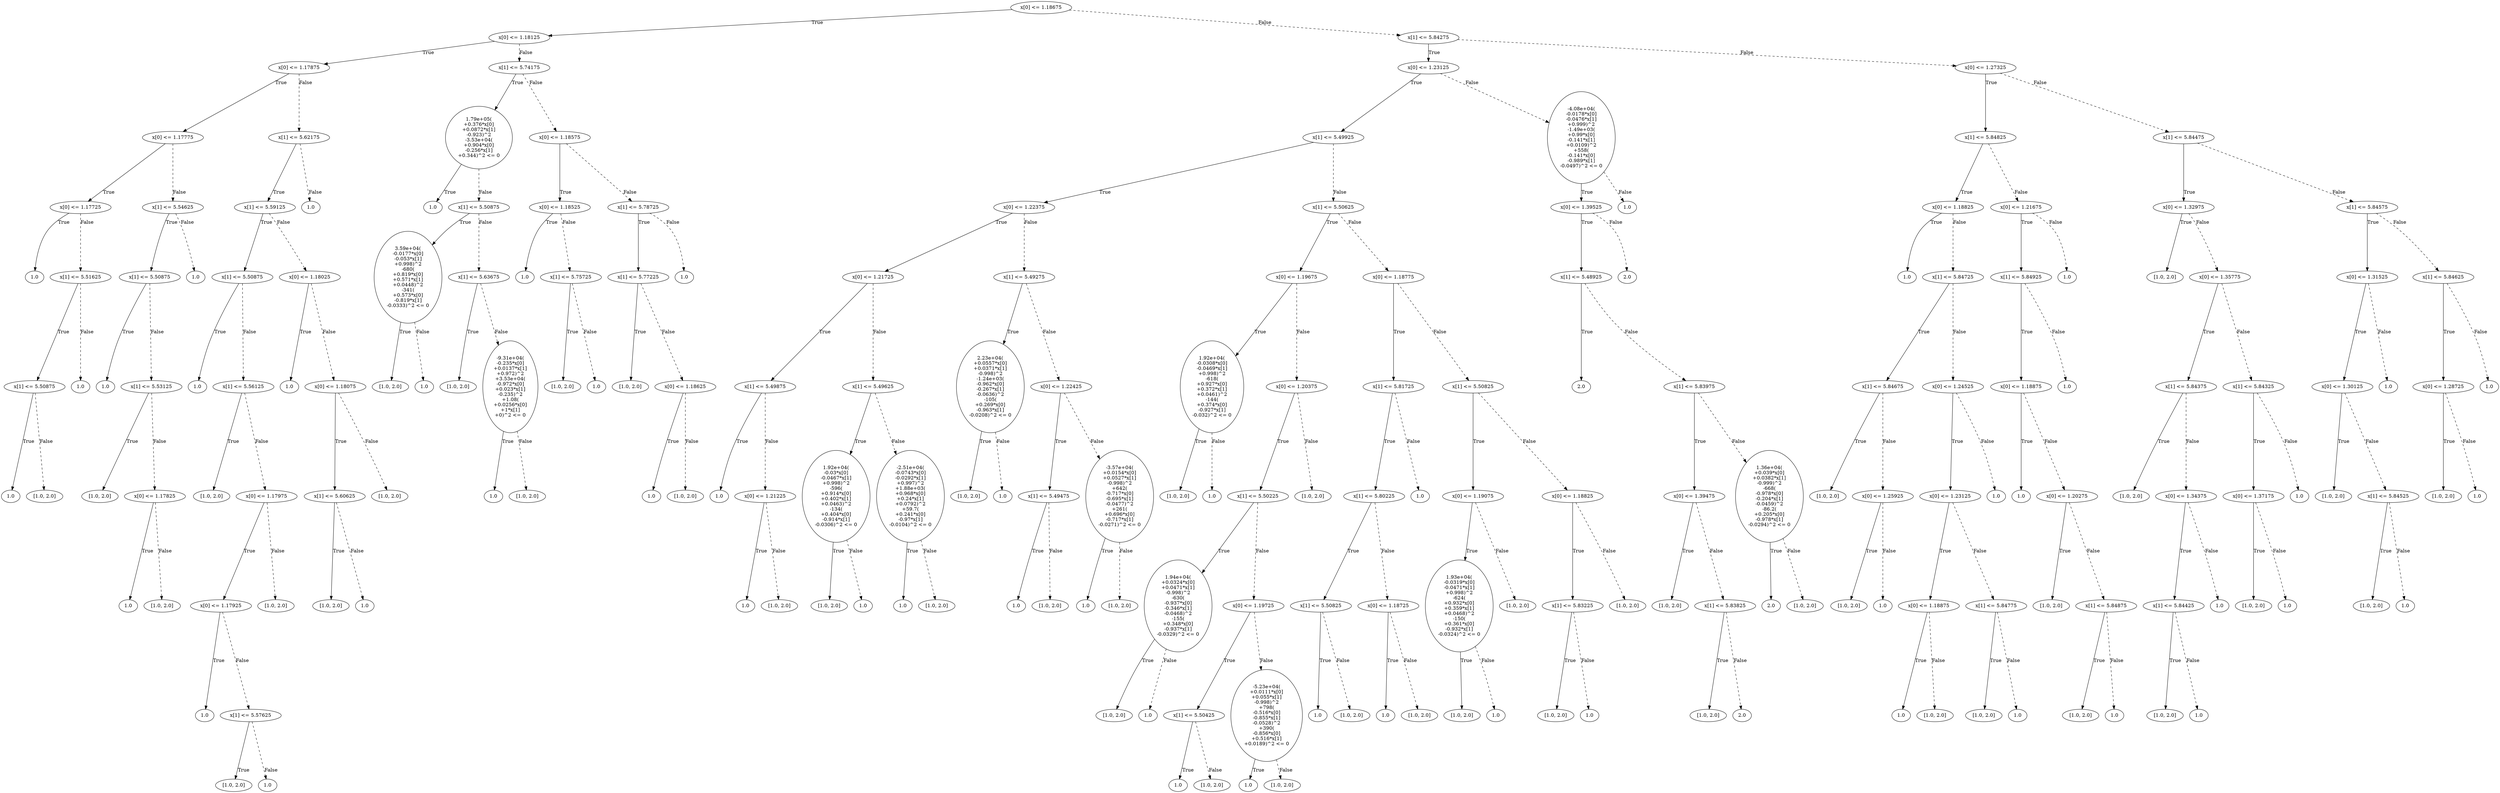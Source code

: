 digraph {
0 [label="x[0] <= 1.18675"];
1 [label="x[0] <= 1.18125"];
2 [label="x[0] <= 1.17875"];
3 [label="x[0] <= 1.17775"];
4 [label="x[0] <= 1.17725"];
5 [label="1.0"];
4 -> 5 [label="True"];
6 [label="x[1] <= 5.51625"];
7 [label="x[1] <= 5.50875"];
8 [label="1.0"];
7 -> 8 [label="True"];
9 [label="[1.0, 2.0]"];
7 -> 9 [style="dashed", label="False"];
6 -> 7 [label="True"];
10 [label="1.0"];
6 -> 10 [style="dashed", label="False"];
4 -> 6 [style="dashed", label="False"];
3 -> 4 [label="True"];
11 [label="x[1] <= 5.54625"];
12 [label="x[1] <= 5.50875"];
13 [label="1.0"];
12 -> 13 [label="True"];
14 [label="x[1] <= 5.53125"];
15 [label="[1.0, 2.0]"];
14 -> 15 [label="True"];
16 [label="x[0] <= 1.17825"];
17 [label="1.0"];
16 -> 17 [label="True"];
18 [label="[1.0, 2.0]"];
16 -> 18 [style="dashed", label="False"];
14 -> 16 [style="dashed", label="False"];
12 -> 14 [style="dashed", label="False"];
11 -> 12 [label="True"];
19 [label="1.0"];
11 -> 19 [style="dashed", label="False"];
3 -> 11 [style="dashed", label="False"];
2 -> 3 [label="True"];
20 [label="x[1] <= 5.62175"];
21 [label="x[1] <= 5.59125"];
22 [label="x[1] <= 5.50875"];
23 [label="1.0"];
22 -> 23 [label="True"];
24 [label="x[1] <= 5.56125"];
25 [label="[1.0, 2.0]"];
24 -> 25 [label="True"];
26 [label="x[0] <= 1.17975"];
27 [label="x[0] <= 1.17925"];
28 [label="1.0"];
27 -> 28 [label="True"];
29 [label="x[1] <= 5.57625"];
30 [label="[1.0, 2.0]"];
29 -> 30 [label="True"];
31 [label="1.0"];
29 -> 31 [style="dashed", label="False"];
27 -> 29 [style="dashed", label="False"];
26 -> 27 [label="True"];
32 [label="[1.0, 2.0]"];
26 -> 32 [style="dashed", label="False"];
24 -> 26 [style="dashed", label="False"];
22 -> 24 [style="dashed", label="False"];
21 -> 22 [label="True"];
33 [label="x[0] <= 1.18025"];
34 [label="1.0"];
33 -> 34 [label="True"];
35 [label="x[0] <= 1.18075"];
36 [label="x[1] <= 5.60625"];
37 [label="[1.0, 2.0]"];
36 -> 37 [label="True"];
38 [label="1.0"];
36 -> 38 [style="dashed", label="False"];
35 -> 36 [label="True"];
39 [label="[1.0, 2.0]"];
35 -> 39 [style="dashed", label="False"];
33 -> 35 [style="dashed", label="False"];
21 -> 33 [style="dashed", label="False"];
20 -> 21 [label="True"];
40 [label="1.0"];
20 -> 40 [style="dashed", label="False"];
2 -> 20 [style="dashed", label="False"];
1 -> 2 [label="True"];
41 [label="x[1] <= 5.74175"];
42 [label="1.79e+05(\n+0.376*x[0]\n+0.0872*x[1]\n-0.923)^2\n-3.53e+04(\n+0.904*x[0]\n-0.256*x[1]\n+0.344)^2 <= 0"];
43 [label="1.0"];
42 -> 43 [label="True"];
44 [label="x[1] <= 5.50875"];
45 [label="3.59e+04(\n-0.0177*x[0]\n-0.053*x[1]\n+0.998)^2\n-680(\n+0.819*x[0]\n+0.571*x[1]\n+0.0448)^2\n-341(\n+0.573*x[0]\n-0.819*x[1]\n-0.0333)^2 <= 0"];
46 [label="[1.0, 2.0]"];
45 -> 46 [label="True"];
47 [label="1.0"];
45 -> 47 [style="dashed", label="False"];
44 -> 45 [label="True"];
48 [label="x[1] <= 5.63675"];
49 [label="[1.0, 2.0]"];
48 -> 49 [label="True"];
50 [label="-9.31e+04(\n-0.235*x[0]\n+0.0137*x[1]\n+0.972)^2\n+3.53e+04(\n-0.972*x[0]\n+0.023*x[1]\n-0.235)^2\n+1.08(\n+0.0256*x[0]\n+1*x[1]\n+0)^2 <= 0"];
51 [label="1.0"];
50 -> 51 [label="True"];
52 [label="[1.0, 2.0]"];
50 -> 52 [style="dashed", label="False"];
48 -> 50 [style="dashed", label="False"];
44 -> 48 [style="dashed", label="False"];
42 -> 44 [style="dashed", label="False"];
41 -> 42 [label="True"];
53 [label="x[0] <= 1.18575"];
54 [label="x[0] <= 1.18525"];
55 [label="1.0"];
54 -> 55 [label="True"];
56 [label="x[1] <= 5.75725"];
57 [label="[1.0, 2.0]"];
56 -> 57 [label="True"];
58 [label="1.0"];
56 -> 58 [style="dashed", label="False"];
54 -> 56 [style="dashed", label="False"];
53 -> 54 [label="True"];
59 [label="x[1] <= 5.78725"];
60 [label="x[1] <= 5.77225"];
61 [label="[1.0, 2.0]"];
60 -> 61 [label="True"];
62 [label="x[0] <= 1.18625"];
63 [label="1.0"];
62 -> 63 [label="True"];
64 [label="[1.0, 2.0]"];
62 -> 64 [style="dashed", label="False"];
60 -> 62 [style="dashed", label="False"];
59 -> 60 [label="True"];
65 [label="1.0"];
59 -> 65 [style="dashed", label="False"];
53 -> 59 [style="dashed", label="False"];
41 -> 53 [style="dashed", label="False"];
1 -> 41 [style="dashed", label="False"];
0 -> 1 [label="True"];
66 [label="x[1] <= 5.84275"];
67 [label="x[0] <= 1.23125"];
68 [label="x[1] <= 5.49925"];
69 [label="x[0] <= 1.22375"];
70 [label="x[0] <= 1.21725"];
71 [label="x[1] <= 5.49875"];
72 [label="1.0"];
71 -> 72 [label="True"];
73 [label="x[0] <= 1.21225"];
74 [label="1.0"];
73 -> 74 [label="True"];
75 [label="[1.0, 2.0]"];
73 -> 75 [style="dashed", label="False"];
71 -> 73 [style="dashed", label="False"];
70 -> 71 [label="True"];
76 [label="x[1] <= 5.49625"];
77 [label="1.92e+04(\n-0.03*x[0]\n-0.0467*x[1]\n+0.998)^2\n-596(\n+0.914*x[0]\n+0.402*x[1]\n+0.0463)^2\n-134(\n+0.404*x[0]\n-0.914*x[1]\n-0.0306)^2 <= 0"];
78 [label="[1.0, 2.0]"];
77 -> 78 [label="True"];
79 [label="1.0"];
77 -> 79 [style="dashed", label="False"];
76 -> 77 [label="True"];
80 [label="-2.51e+04(\n-0.0743*x[0]\n-0.0292*x[1]\n+0.997)^2\n+1.88e+03(\n+0.968*x[0]\n+0.24*x[1]\n+0.0792)^2\n+59.7(\n+0.241*x[0]\n-0.97*x[1]\n-0.0104)^2 <= 0"];
81 [label="1.0"];
80 -> 81 [label="True"];
82 [label="[1.0, 2.0]"];
80 -> 82 [style="dashed", label="False"];
76 -> 80 [style="dashed", label="False"];
70 -> 76 [style="dashed", label="False"];
69 -> 70 [label="True"];
83 [label="x[1] <= 5.49275"];
84 [label="2.23e+04(\n+0.0557*x[0]\n+0.0371*x[1]\n-0.998)^2\n-1.24e+03(\n-0.962*x[0]\n-0.267*x[1]\n-0.0636)^2\n-105(\n+0.269*x[0]\n-0.963*x[1]\n-0.0208)^2 <= 0"];
85 [label="[1.0, 2.0]"];
84 -> 85 [label="True"];
86 [label="1.0"];
84 -> 86 [style="dashed", label="False"];
83 -> 84 [label="True"];
87 [label="x[0] <= 1.22425"];
88 [label="x[1] <= 5.49475"];
89 [label="1.0"];
88 -> 89 [label="True"];
90 [label="[1.0, 2.0]"];
88 -> 90 [style="dashed", label="False"];
87 -> 88 [label="True"];
91 [label="-3.57e+04(\n+0.0154*x[0]\n+0.0527*x[1]\n-0.998)^2\n+642(\n-0.717*x[0]\n-0.695*x[1]\n-0.0477)^2\n+261(\n+0.696*x[0]\n-0.717*x[1]\n-0.0271)^2 <= 0"];
92 [label="1.0"];
91 -> 92 [label="True"];
93 [label="[1.0, 2.0]"];
91 -> 93 [style="dashed", label="False"];
87 -> 91 [style="dashed", label="False"];
83 -> 87 [style="dashed", label="False"];
69 -> 83 [style="dashed", label="False"];
68 -> 69 [label="True"];
94 [label="x[1] <= 5.50625"];
95 [label="x[0] <= 1.19675"];
96 [label="1.92e+04(\n-0.0308*x[0]\n-0.0469*x[1]\n+0.998)^2\n-618(\n+0.927*x[0]\n+0.372*x[1]\n+0.0461)^2\n-144(\n+0.374*x[0]\n-0.927*x[1]\n-0.032)^2 <= 0"];
97 [label="[1.0, 2.0]"];
96 -> 97 [label="True"];
98 [label="1.0"];
96 -> 98 [style="dashed", label="False"];
95 -> 96 [label="True"];
99 [label="x[0] <= 1.20375"];
100 [label="x[1] <= 5.50225"];
101 [label="1.94e+04(\n+0.0324*x[0]\n+0.0471*x[1]\n-0.998)^2\n-630(\n-0.937*x[0]\n-0.346*x[1]\n-0.0468)^2\n-155(\n+0.348*x[0]\n-0.937*x[1]\n-0.0329)^2 <= 0"];
102 [label="[1.0, 2.0]"];
101 -> 102 [label="True"];
103 [label="1.0"];
101 -> 103 [style="dashed", label="False"];
100 -> 101 [label="True"];
104 [label="x[0] <= 1.19725"];
105 [label="x[1] <= 5.50425"];
106 [label="1.0"];
105 -> 106 [label="True"];
107 [label="[1.0, 2.0]"];
105 -> 107 [style="dashed", label="False"];
104 -> 105 [label="True"];
108 [label="-5.23e+04(\n+0.0111*x[0]\n+0.055*x[1]\n-0.998)^2\n+798(\n-0.516*x[0]\n-0.855*x[1]\n-0.0528)^2\n+390(\n-0.856*x[0]\n+0.516*x[1]\n+0.0189)^2 <= 0"];
109 [label="1.0"];
108 -> 109 [label="True"];
110 [label="[1.0, 2.0]"];
108 -> 110 [style="dashed", label="False"];
104 -> 108 [style="dashed", label="False"];
100 -> 104 [style="dashed", label="False"];
99 -> 100 [label="True"];
111 [label="[1.0, 2.0]"];
99 -> 111 [style="dashed", label="False"];
95 -> 99 [style="dashed", label="False"];
94 -> 95 [label="True"];
112 [label="x[0] <= 1.18775"];
113 [label="x[1] <= 5.81725"];
114 [label="x[1] <= 5.80225"];
115 [label="x[1] <= 5.50825"];
116 [label="1.0"];
115 -> 116 [label="True"];
117 [label="[1.0, 2.0]"];
115 -> 117 [style="dashed", label="False"];
114 -> 115 [label="True"];
118 [label="x[0] <= 1.18725"];
119 [label="1.0"];
118 -> 119 [label="True"];
120 [label="[1.0, 2.0]"];
118 -> 120 [style="dashed", label="False"];
114 -> 118 [style="dashed", label="False"];
113 -> 114 [label="True"];
121 [label="1.0"];
113 -> 121 [style="dashed", label="False"];
112 -> 113 [label="True"];
122 [label="x[1] <= 5.50825"];
123 [label="x[0] <= 1.19075"];
124 [label="1.93e+04(\n-0.0319*x[0]\n-0.0471*x[1]\n+0.998)^2\n-624(\n+0.932*x[0]\n+0.359*x[1]\n+0.0468)^2\n-150(\n+0.361*x[0]\n-0.932*x[1]\n-0.0324)^2 <= 0"];
125 [label="[1.0, 2.0]"];
124 -> 125 [label="True"];
126 [label="1.0"];
124 -> 126 [style="dashed", label="False"];
123 -> 124 [label="True"];
127 [label="[1.0, 2.0]"];
123 -> 127 [style="dashed", label="False"];
122 -> 123 [label="True"];
128 [label="x[0] <= 1.18825"];
129 [label="x[1] <= 5.83225"];
130 [label="[1.0, 2.0]"];
129 -> 130 [label="True"];
131 [label="1.0"];
129 -> 131 [style="dashed", label="False"];
128 -> 129 [label="True"];
132 [label="[1.0, 2.0]"];
128 -> 132 [style="dashed", label="False"];
122 -> 128 [style="dashed", label="False"];
112 -> 122 [style="dashed", label="False"];
94 -> 112 [style="dashed", label="False"];
68 -> 94 [style="dashed", label="False"];
67 -> 68 [label="True"];
133 [label="-4.08e+04(\n-0.0178*x[0]\n-0.0476*x[1]\n+0.999)^2\n-1.49e+03(\n+0.99*x[0]\n-0.141*x[1]\n+0.0109)^2\n+558(\n-0.141*x[0]\n-0.989*x[1]\n-0.0497)^2 <= 0"];
134 [label="x[0] <= 1.39525"];
135 [label="x[1] <= 5.48925"];
136 [label="2.0"];
135 -> 136 [label="True"];
137 [label="x[1] <= 5.83975"];
138 [label="x[0] <= 1.39475"];
139 [label="[1.0, 2.0]"];
138 -> 139 [label="True"];
140 [label="x[1] <= 5.83825"];
141 [label="[1.0, 2.0]"];
140 -> 141 [label="True"];
142 [label="2.0"];
140 -> 142 [style="dashed", label="False"];
138 -> 140 [style="dashed", label="False"];
137 -> 138 [label="True"];
143 [label="1.36e+04(\n+0.039*x[0]\n+0.0382*x[1]\n-0.999)^2\n-668(\n-0.978*x[0]\n-0.204*x[1]\n-0.0459)^2\n-86.2(\n+0.205*x[0]\n-0.978*x[1]\n-0.0294)^2 <= 0"];
144 [label="2.0"];
143 -> 144 [label="True"];
145 [label="[1.0, 2.0]"];
143 -> 145 [style="dashed", label="False"];
137 -> 143 [style="dashed", label="False"];
135 -> 137 [style="dashed", label="False"];
134 -> 135 [label="True"];
146 [label="2.0"];
134 -> 146 [style="dashed", label="False"];
133 -> 134 [label="True"];
147 [label="1.0"];
133 -> 147 [style="dashed", label="False"];
67 -> 133 [style="dashed", label="False"];
66 -> 67 [label="True"];
148 [label="x[0] <= 1.27325"];
149 [label="x[1] <= 5.84825"];
150 [label="x[0] <= 1.18825"];
151 [label="1.0"];
150 -> 151 [label="True"];
152 [label="x[1] <= 5.84725"];
153 [label="x[1] <= 5.84675"];
154 [label="[1.0, 2.0]"];
153 -> 154 [label="True"];
155 [label="x[0] <= 1.25925"];
156 [label="[1.0, 2.0]"];
155 -> 156 [label="True"];
157 [label="1.0"];
155 -> 157 [style="dashed", label="False"];
153 -> 155 [style="dashed", label="False"];
152 -> 153 [label="True"];
158 [label="x[0] <= 1.24525"];
159 [label="x[0] <= 1.23125"];
160 [label="x[0] <= 1.18875"];
161 [label="1.0"];
160 -> 161 [label="True"];
162 [label="[1.0, 2.0]"];
160 -> 162 [style="dashed", label="False"];
159 -> 160 [label="True"];
163 [label="x[1] <= 5.84775"];
164 [label="[1.0, 2.0]"];
163 -> 164 [label="True"];
165 [label="1.0"];
163 -> 165 [style="dashed", label="False"];
159 -> 163 [style="dashed", label="False"];
158 -> 159 [label="True"];
166 [label="1.0"];
158 -> 166 [style="dashed", label="False"];
152 -> 158 [style="dashed", label="False"];
150 -> 152 [style="dashed", label="False"];
149 -> 150 [label="True"];
167 [label="x[0] <= 1.21675"];
168 [label="x[1] <= 5.84925"];
169 [label="x[0] <= 1.18875"];
170 [label="1.0"];
169 -> 170 [label="True"];
171 [label="x[0] <= 1.20275"];
172 [label="[1.0, 2.0]"];
171 -> 172 [label="True"];
173 [label="x[1] <= 5.84875"];
174 [label="[1.0, 2.0]"];
173 -> 174 [label="True"];
175 [label="1.0"];
173 -> 175 [style="dashed", label="False"];
171 -> 173 [style="dashed", label="False"];
169 -> 171 [style="dashed", label="False"];
168 -> 169 [label="True"];
176 [label="1.0"];
168 -> 176 [style="dashed", label="False"];
167 -> 168 [label="True"];
177 [label="1.0"];
167 -> 177 [style="dashed", label="False"];
149 -> 167 [style="dashed", label="False"];
148 -> 149 [label="True"];
178 [label="x[1] <= 5.84475"];
179 [label="x[0] <= 1.32975"];
180 [label="[1.0, 2.0]"];
179 -> 180 [label="True"];
181 [label="x[0] <= 1.35775"];
182 [label="x[1] <= 5.84375"];
183 [label="[1.0, 2.0]"];
182 -> 183 [label="True"];
184 [label="x[0] <= 1.34375"];
185 [label="x[1] <= 5.84425"];
186 [label="[1.0, 2.0]"];
185 -> 186 [label="True"];
187 [label="1.0"];
185 -> 187 [style="dashed", label="False"];
184 -> 185 [label="True"];
188 [label="1.0"];
184 -> 188 [style="dashed", label="False"];
182 -> 184 [style="dashed", label="False"];
181 -> 182 [label="True"];
189 [label="x[1] <= 5.84325"];
190 [label="x[0] <= 1.37175"];
191 [label="[1.0, 2.0]"];
190 -> 191 [label="True"];
192 [label="1.0"];
190 -> 192 [style="dashed", label="False"];
189 -> 190 [label="True"];
193 [label="1.0"];
189 -> 193 [style="dashed", label="False"];
181 -> 189 [style="dashed", label="False"];
179 -> 181 [style="dashed", label="False"];
178 -> 179 [label="True"];
194 [label="x[1] <= 5.84575"];
195 [label="x[0] <= 1.31525"];
196 [label="x[0] <= 1.30125"];
197 [label="[1.0, 2.0]"];
196 -> 197 [label="True"];
198 [label="x[1] <= 5.84525"];
199 [label="[1.0, 2.0]"];
198 -> 199 [label="True"];
200 [label="1.0"];
198 -> 200 [style="dashed", label="False"];
196 -> 198 [style="dashed", label="False"];
195 -> 196 [label="True"];
201 [label="1.0"];
195 -> 201 [style="dashed", label="False"];
194 -> 195 [label="True"];
202 [label="x[1] <= 5.84625"];
203 [label="x[0] <= 1.28725"];
204 [label="[1.0, 2.0]"];
203 -> 204 [label="True"];
205 [label="1.0"];
203 -> 205 [style="dashed", label="False"];
202 -> 203 [label="True"];
206 [label="1.0"];
202 -> 206 [style="dashed", label="False"];
194 -> 202 [style="dashed", label="False"];
178 -> 194 [style="dashed", label="False"];
148 -> 178 [style="dashed", label="False"];
66 -> 148 [style="dashed", label="False"];
0 -> 66 [style="dashed", label="False"];

}